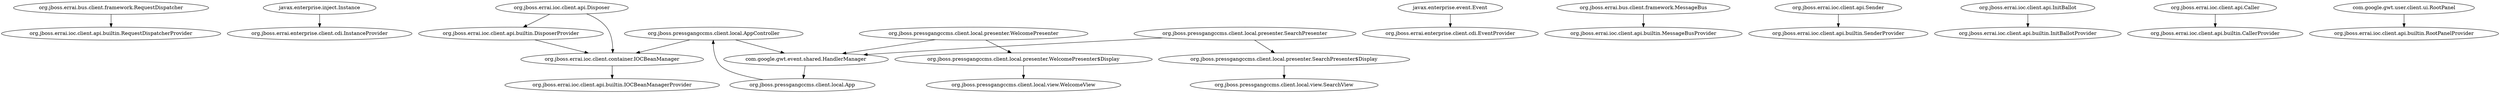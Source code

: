 //
// Generated IOC bean dependency graph in GraphViz DOT format.
//

digraph g {
  "org.jboss.errai.ioc.client.api.builtin.RequestDispatcherProvider"
  "org.jboss.errai.enterprise.client.cdi.InstanceProvider"
  "javax.enterprise.inject.Instance" -> "org.jboss.errai.enterprise.client.cdi.InstanceProvider"
  "org.jboss.errai.ioc.client.api.builtin.IOCBeanManagerProvider"
  "org.jboss.errai.ioc.client.container.IOCBeanManager" -> "org.jboss.errai.ioc.client.api.builtin.IOCBeanManagerProvider"
  "org.jboss.pressgangccms.client.local.App" -> "org.jboss.pressgangccms.client.local.AppController"
  "com.google.gwt.event.shared.HandlerManager" -> "org.jboss.pressgangccms.client.local.App"
  "org.jboss.pressgangccms.client.local.AppController" -> "org.jboss.errai.ioc.client.container.IOCBeanManager"
  "org.jboss.pressgangccms.client.local.AppController" -> "com.google.gwt.event.shared.HandlerManager"
  "org.jboss.errai.enterprise.client.cdi.EventProvider"
  "javax.enterprise.event.Event" -> "org.jboss.errai.enterprise.client.cdi.EventProvider"
  "org.jboss.errai.ioc.client.api.builtin.MessageBusProvider"
  "org.jboss.errai.bus.client.framework.RequestDispatcher" -> "org.jboss.errai.ioc.client.api.builtin.RequestDispatcherProvider"
  "org.jboss.errai.ioc.client.api.builtin.SenderProvider"
  "org.jboss.errai.ioc.client.api.Sender" -> "org.jboss.errai.ioc.client.api.builtin.SenderProvider"
  "org.jboss.pressgangccms.client.local.view.WelcomeView"
  "org.jboss.pressgangccms.client.local.presenter.WelcomePresenter$Display" -> "org.jboss.pressgangccms.client.local.view.WelcomeView"
  "org.jboss.pressgangccms.client.local.presenter.WelcomePresenter" -> "org.jboss.pressgangccms.client.local.presenter.WelcomePresenter$Display"
  "org.jboss.pressgangccms.client.local.presenter.WelcomePresenter" -> "com.google.gwt.event.shared.HandlerManager"
  "org.jboss.errai.ioc.client.api.builtin.InitBallotProvider"
  "org.jboss.errai.ioc.client.api.builtin.CallerProvider"
  "org.jboss.errai.ioc.client.api.builtin.RootPanelProvider"
  "com.google.gwt.user.client.ui.RootPanel" -> "org.jboss.errai.ioc.client.api.builtin.RootPanelProvider"
  "org.jboss.pressgangccms.client.local.view.SearchView"
  "org.jboss.pressgangccms.client.local.presenter.SearchPresenter$Display" -> "org.jboss.pressgangccms.client.local.view.SearchView"
  "org.jboss.pressgangccms.client.local.presenter.SearchPresenter" -> "org.jboss.pressgangccms.client.local.presenter.SearchPresenter$Display"
  "org.jboss.pressgangccms.client.local.presenter.SearchPresenter" -> "com.google.gwt.event.shared.HandlerManager"
  "org.jboss.errai.ioc.client.api.InitBallot" -> "org.jboss.errai.ioc.client.api.builtin.InitBallotProvider"
  "org.jboss.errai.ioc.client.api.Caller" -> "org.jboss.errai.ioc.client.api.builtin.CallerProvider"
  "org.jboss.errai.bus.client.framework.MessageBus" -> "org.jboss.errai.ioc.client.api.builtin.MessageBusProvider"
  "org.jboss.errai.ioc.client.api.builtin.DisposerProvider" -> "org.jboss.errai.ioc.client.container.IOCBeanManager"
  "org.jboss.errai.ioc.client.api.Disposer" -> "org.jboss.errai.ioc.client.api.builtin.DisposerProvider"
  "org.jboss.errai.ioc.client.api.Disposer" -> "org.jboss.errai.ioc.client.container.IOCBeanManager"
}